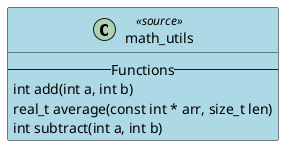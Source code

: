 @startuml math_utils

class "math_utils" as MATH_UTILS <<source>> #LightBlue
{
    -- Functions --
    int add(int a, int b)
    real_t average(const int * arr, size_t len)
    int subtract(int a, int b)
}


' Include relationships

' Declaration relationships

' Uses relationships

@enduml